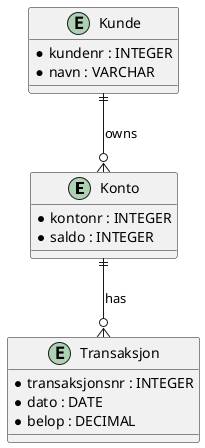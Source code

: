 @startuml

entity Konto {
    * kontonr : INTEGER
    * saldo : INTEGER
}

entity Kunde {
    * kundenr : INTEGER
    * navn : VARCHAR
}

entity Transaksjon {
    * transaksjonsnr : INTEGER
    * dato : DATE
    * belop : DECIMAL
}

Kunde ||--o{ Konto : "owns"
Konto ||--o{ Transaksjon : "has"

@enduml